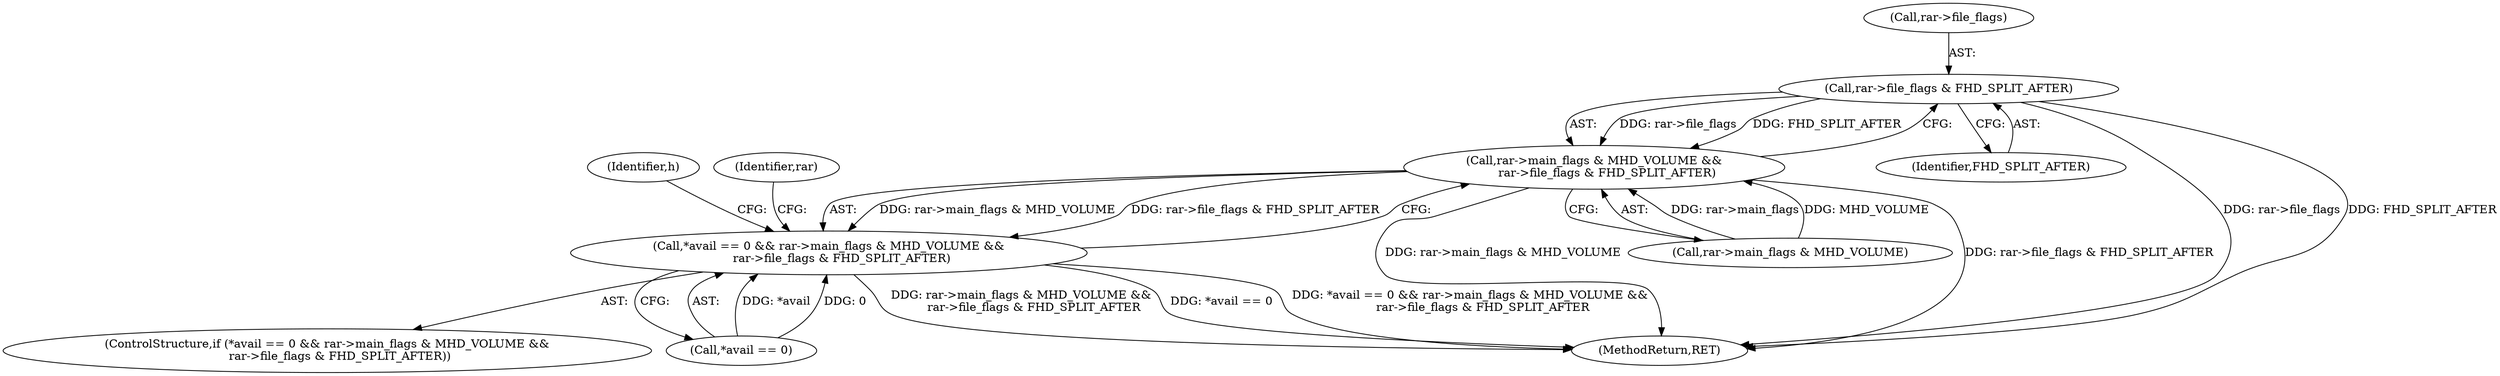 digraph "0_libarchive_bfcfe6f04ed20db2504db8a254d1f40a1d84eb28@pointer" {
"1000186" [label="(Call,rar->file_flags & FHD_SPLIT_AFTER)"];
"1000180" [label="(Call,rar->main_flags & MHD_VOLUME &&\n       rar->file_flags & FHD_SPLIT_AFTER)"];
"1000175" [label="(Call,*avail == 0 && rar->main_flags & MHD_VOLUME &&\n       rar->file_flags & FHD_SPLIT_AFTER)"];
"1000180" [label="(Call,rar->main_flags & MHD_VOLUME &&\n       rar->file_flags & FHD_SPLIT_AFTER)"];
"1000174" [label="(ControlStructure,if (*avail == 0 && rar->main_flags & MHD_VOLUME &&\n       rar->file_flags & FHD_SPLIT_AFTER))"];
"1000190" [label="(Identifier,FHD_SPLIT_AFTER)"];
"1000186" [label="(Call,rar->file_flags & FHD_SPLIT_AFTER)"];
"1000238" [label="(Identifier,h)"];
"1000175" [label="(Call,*avail == 0 && rar->main_flags & MHD_VOLUME &&\n       rar->file_flags & FHD_SPLIT_AFTER)"];
"1000194" [label="(Identifier,rar)"];
"1000176" [label="(Call,*avail == 0)"];
"1000181" [label="(Call,rar->main_flags & MHD_VOLUME)"];
"1000239" [label="(MethodReturn,RET)"];
"1000187" [label="(Call,rar->file_flags)"];
"1000186" -> "1000180"  [label="AST: "];
"1000186" -> "1000190"  [label="CFG: "];
"1000187" -> "1000186"  [label="AST: "];
"1000190" -> "1000186"  [label="AST: "];
"1000180" -> "1000186"  [label="CFG: "];
"1000186" -> "1000239"  [label="DDG: rar->file_flags"];
"1000186" -> "1000239"  [label="DDG: FHD_SPLIT_AFTER"];
"1000186" -> "1000180"  [label="DDG: rar->file_flags"];
"1000186" -> "1000180"  [label="DDG: FHD_SPLIT_AFTER"];
"1000180" -> "1000175"  [label="AST: "];
"1000180" -> "1000181"  [label="CFG: "];
"1000181" -> "1000180"  [label="AST: "];
"1000175" -> "1000180"  [label="CFG: "];
"1000180" -> "1000239"  [label="DDG: rar->main_flags & MHD_VOLUME"];
"1000180" -> "1000239"  [label="DDG: rar->file_flags & FHD_SPLIT_AFTER"];
"1000180" -> "1000175"  [label="DDG: rar->main_flags & MHD_VOLUME"];
"1000180" -> "1000175"  [label="DDG: rar->file_flags & FHD_SPLIT_AFTER"];
"1000181" -> "1000180"  [label="DDG: rar->main_flags"];
"1000181" -> "1000180"  [label="DDG: MHD_VOLUME"];
"1000175" -> "1000174"  [label="AST: "];
"1000175" -> "1000176"  [label="CFG: "];
"1000176" -> "1000175"  [label="AST: "];
"1000194" -> "1000175"  [label="CFG: "];
"1000238" -> "1000175"  [label="CFG: "];
"1000175" -> "1000239"  [label="DDG: rar->main_flags & MHD_VOLUME &&\n       rar->file_flags & FHD_SPLIT_AFTER"];
"1000175" -> "1000239"  [label="DDG: *avail == 0"];
"1000175" -> "1000239"  [label="DDG: *avail == 0 && rar->main_flags & MHD_VOLUME &&\n       rar->file_flags & FHD_SPLIT_AFTER"];
"1000176" -> "1000175"  [label="DDG: *avail"];
"1000176" -> "1000175"  [label="DDG: 0"];
}
